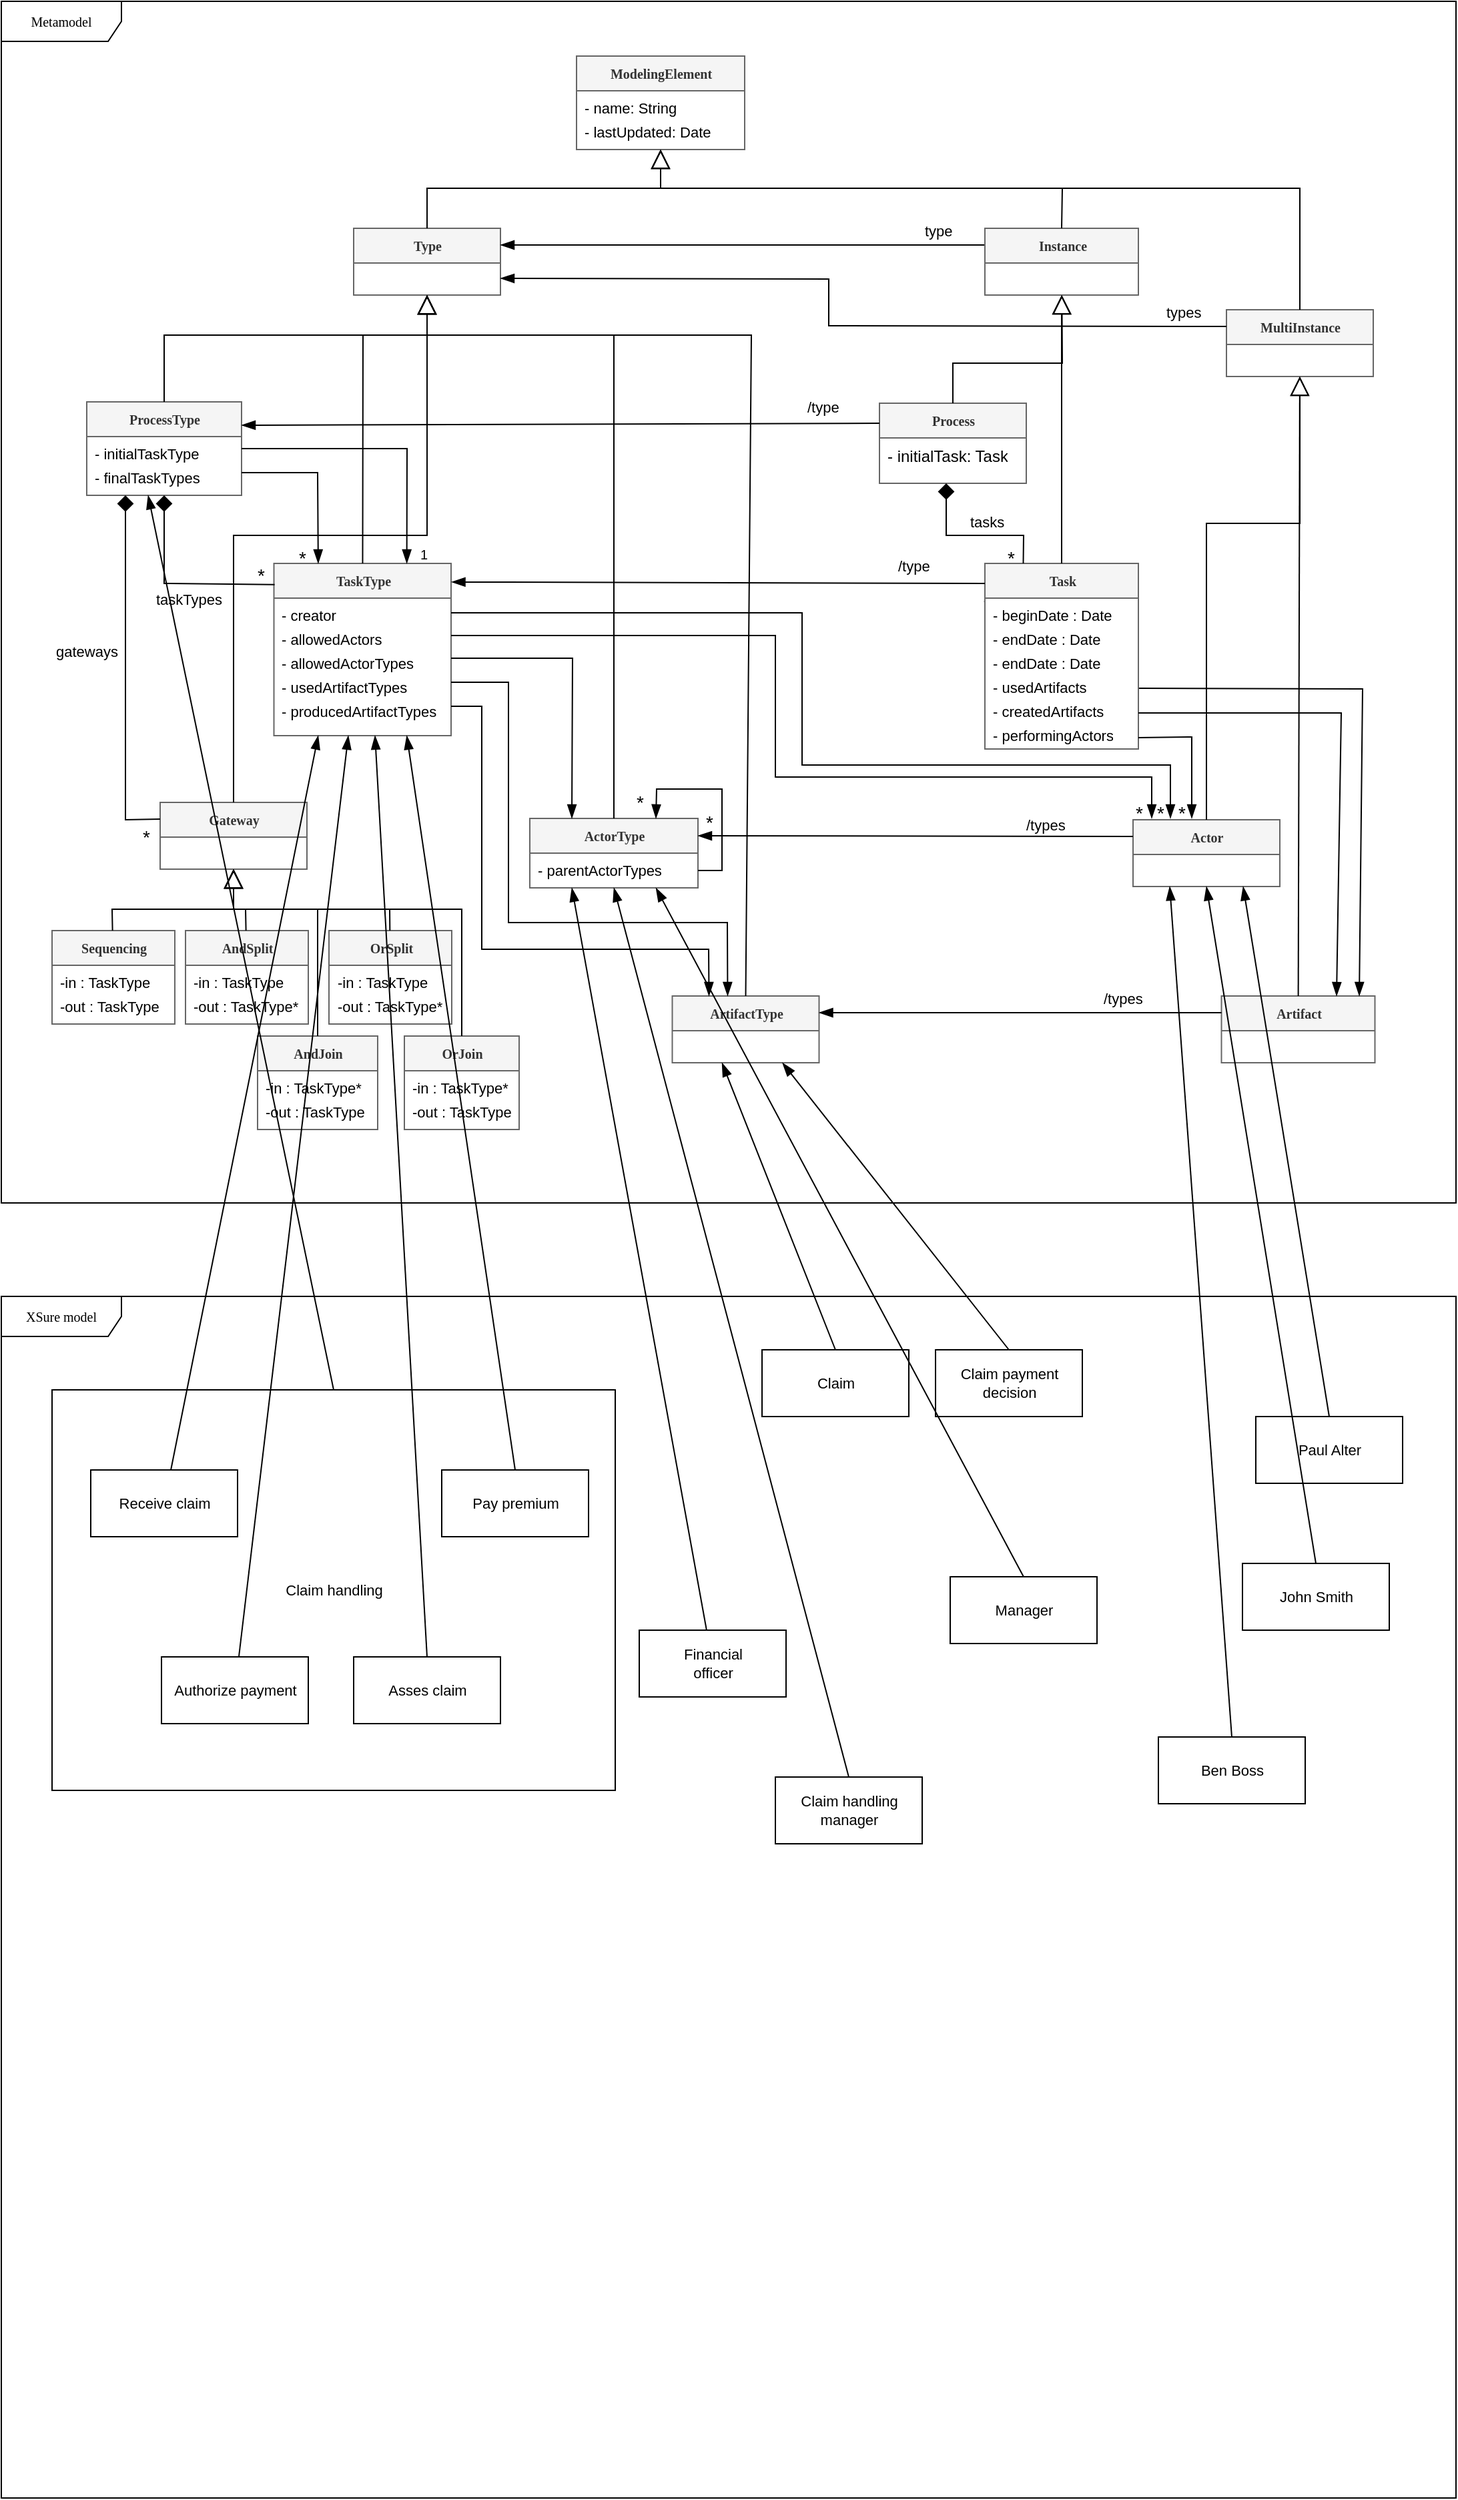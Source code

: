 <mxfile version="14.6.9" type="github"><diagram name="Page-1" id="c4acf3e9-155e-7222-9cf6-157b1a14988f"><mxGraphModel dx="1979" dy="1750" grid="1" gridSize="10" guides="1" tooltips="1" connect="1" arrows="1" fold="1" page="1" pageScale="1" pageWidth="850" pageHeight="1100" background="#ffffff" math="0" shadow="0"><root><mxCell id="0"/><mxCell id="1" parent="0"/><mxCell id="a-3xQabaQIuShYP5bTJc-125" value="&lt;font style=&quot;font-size: 14px&quot;&gt;*&lt;/font&gt;" style="edgeLabel;resizable=0;html=1;align=left;verticalAlign=bottom;" parent="1" connectable="0" vertex="1"><mxGeometry x="316" y="-407" as="geometry"><mxPoint x="4" y="-15" as="offset"/></mxGeometry></mxCell><mxCell id="a-3xQabaQIuShYP5bTJc-124" value="&lt;font style=&quot;font-size: 14px&quot;&gt;*&lt;/font&gt;" style="edgeLabel;resizable=0;html=1;align=left;verticalAlign=bottom;" parent="1" connectable="0" vertex="1"><mxGeometry x="300" y="-407" as="geometry"><mxPoint x="4" y="-15" as="offset"/></mxGeometry></mxCell><mxCell id="a-3xQabaQIuShYP5bTJc-123" value="&lt;font style=&quot;font-size: 14px&quot;&gt;*&lt;/font&gt;" style="edgeLabel;resizable=0;html=1;align=left;verticalAlign=bottom;" parent="1" connectable="0" vertex="1"><mxGeometry x="284" y="-407" as="geometry"><mxPoint x="4" y="-15" as="offset"/></mxGeometry></mxCell><mxCell id="a-3xQabaQIuShYP5bTJc-112" value="&lt;font style=&quot;font-size: 10px&quot;&gt;1&lt;/font&gt;" style="edgeLabel;resizable=0;html=1;align=left;verticalAlign=bottom;" parent="1" connectable="0" vertex="1"><mxGeometry x="-252.5" y="-603" as="geometry"><mxPoint x="4" y="-15" as="offset"/></mxGeometry></mxCell><mxCell id="a-3xQabaQIuShYP5bTJc-108" value="&lt;font style=&quot;font-size: 14px&quot;&gt;*&lt;/font&gt;" style="edgeLabel;resizable=0;html=1;align=left;verticalAlign=bottom;" parent="1" connectable="0" vertex="1"><mxGeometry x="188" y="-598" as="geometry"><mxPoint x="4" y="-15" as="offset"/></mxGeometry></mxCell><mxCell id="a-3xQabaQIuShYP5bTJc-105" value="&lt;font style=&quot;font-size: 14px&quot;&gt;*&lt;/font&gt;" style="edgeLabel;resizable=0;html=1;align=left;verticalAlign=bottom;" parent="1" connectable="0" vertex="1"><mxGeometry x="-343" y="-598" as="geometry"><mxPoint x="4" y="-15" as="offset"/></mxGeometry></mxCell><mxCell id="a-3xQabaQIuShYP5bTJc-51" value="&lt;font style=&quot;font-size: 14px&quot;&gt;*&lt;/font&gt;" style="edgeLabel;resizable=0;html=1;align=left;verticalAlign=bottom;" parent="1" connectable="0" vertex="1"><mxGeometry x="169.5" y="-563" as="geometry"><mxPoint x="4" y="-15" as="offset"/></mxGeometry></mxCell><mxCell id="a-3xQabaQIuShYP5bTJc-92" value="&lt;font style=&quot;font-size: 14px&quot;&gt;*&lt;/font&gt;" style="edgeLabel;resizable=0;html=1;align=left;verticalAlign=bottom;" parent="1" connectable="0" vertex="1"><mxGeometry x="-38" y="-400" width="126" as="geometry"><mxPoint x="4" y="-15" as="offset"/></mxGeometry></mxCell><mxCell id="a-3xQabaQIuShYP5bTJc-44" value="&lt;font style=&quot;font-size: 14px&quot;&gt;*&lt;/font&gt;" style="edgeLabel;resizable=0;html=1;align=left;verticalAlign=bottom;" parent="1" connectable="0" vertex="1"><mxGeometry x="-374" y="-585" as="geometry"><mxPoint x="4" y="-15" as="offset"/></mxGeometry></mxCell><mxCell id="17acba5748e5396b-1" value="Metamodel" style="shape=umlFrame;whiteSpace=wrap;html=1;rounded=0;shadow=0;comic=0;labelBackgroundColor=none;strokeWidth=1;fontFamily=Verdana;fontSize=10;align=center;width=90;height=30;" parent="1" vertex="1"><mxGeometry x="-560" y="-1040" width="1090" height="900" as="geometry"/></mxCell><mxCell id="EUPt2hbITshMY0ZR5973-1" value="&lt;b&gt;ModelingElement&lt;/b&gt;" style="swimlane;html=1;fontStyle=0;childLayout=stackLayout;horizontal=1;startSize=26;fillColor=#f5f5f5;horizontalStack=0;resizeParent=1;resizeLast=0;collapsible=1;marginBottom=0;swimlaneFillColor=#ffffff;rounded=0;shadow=0;comic=0;labelBackgroundColor=none;strokeWidth=1;fontFamily=Verdana;fontSize=10;align=center;strokeColor=#666666;fontColor=#333333;" parent="1" vertex="1"><mxGeometry x="-129" y="-999" width="126" height="70" as="geometry"/></mxCell><mxCell id="EUPt2hbITshMY0ZR5973-2" value="- name: String" style="text;html=1;strokeColor=none;fillColor=none;align=left;verticalAlign=top;spacingLeft=4;spacingRight=4;whiteSpace=wrap;overflow=hidden;rotatable=0;points=[[0,0.5],[1,0.5]];portConstraint=eastwest;fontSize=11;" parent="EUPt2hbITshMY0ZR5973-1" vertex="1"><mxGeometry y="26" width="126" height="18" as="geometry"/></mxCell><mxCell id="EUPt2hbITshMY0ZR5973-3" value="- lastUpdated: Date" style="text;html=1;strokeColor=none;fillColor=none;align=left;verticalAlign=top;spacingLeft=4;spacingRight=4;whiteSpace=wrap;overflow=hidden;rotatable=0;points=[[0,0.5],[1,0.5]];portConstraint=eastwest;fontSize=11;" parent="EUPt2hbITshMY0ZR5973-1" vertex="1"><mxGeometry y="44" width="126" height="18" as="geometry"/></mxCell><mxCell id="EUPt2hbITshMY0ZR5973-5" value="&lt;b&gt;Type&lt;/b&gt;" style="swimlane;html=1;fontStyle=0;childLayout=stackLayout;horizontal=1;startSize=26;fillColor=#f5f5f5;horizontalStack=0;resizeParent=1;resizeLast=0;collapsible=1;marginBottom=0;swimlaneFillColor=#ffffff;rounded=0;shadow=0;comic=0;labelBackgroundColor=none;strokeWidth=1;fontFamily=Verdana;fontSize=10;align=center;strokeColor=#666666;fontColor=#333333;" parent="1" vertex="1"><mxGeometry x="-296" y="-870" width="110" height="50" as="geometry"/></mxCell><mxCell id="a-3xQabaQIuShYP5bTJc-20" style="edgeStyle=none;rounded=0;orthogonalLoop=1;jettySize=auto;html=1;exitX=0;exitY=0.25;exitDx=0;exitDy=0;entryX=1;entryY=0.25;entryDx=0;entryDy=0;endArrow=blockThin;endFill=1;endSize=8;" parent="1" source="a-3xQabaQIuShYP5bTJc-1" target="EUPt2hbITshMY0ZR5973-5" edge="1"><mxGeometry relative="1" as="geometry"/></mxCell><mxCell id="a-3xQabaQIuShYP5bTJc-1" value="&lt;b&gt;Instance&lt;/b&gt;" style="swimlane;html=1;fontStyle=0;childLayout=stackLayout;horizontal=1;startSize=26;fillColor=#f5f5f5;horizontalStack=0;resizeParent=1;resizeLast=0;collapsible=1;marginBottom=0;swimlaneFillColor=#ffffff;rounded=0;shadow=0;comic=0;labelBackgroundColor=none;strokeWidth=1;fontFamily=Verdana;fontSize=10;align=center;strokeColor=#666666;fontColor=#333333;" parent="1" vertex="1"><mxGeometry x="177" y="-870" width="115" height="50" as="geometry"/></mxCell><mxCell id="a-3xQabaQIuShYP5bTJc-2" value="&lt;div&gt;&lt;b&gt;MultiInstance&lt;/b&gt;&lt;/div&gt;" style="swimlane;html=1;fontStyle=0;childLayout=stackLayout;horizontal=1;startSize=26;fillColor=#f5f5f5;horizontalStack=0;resizeParent=1;resizeLast=0;collapsible=1;marginBottom=0;swimlaneFillColor=#ffffff;rounded=0;shadow=0;comic=0;labelBackgroundColor=none;strokeWidth=1;fontFamily=Verdana;fontSize=10;align=center;strokeColor=#666666;fontColor=#333333;" parent="1" vertex="1"><mxGeometry x="358" y="-809" width="110" height="50" as="geometry"/></mxCell><mxCell id="a-3xQabaQIuShYP5bTJc-9" value="" style="endArrow=block;endSize=12;endFill=0;html=1;exitX=0.5;exitY=0;exitDx=0;exitDy=0;rounded=0;" parent="1" source="EUPt2hbITshMY0ZR5973-5" target="EUPt2hbITshMY0ZR5973-1" edge="1"><mxGeometry width="160" relative="1" as="geometry"><mxPoint x="-246" y="-810" as="sourcePoint"/><mxPoint x="-66" y="-932" as="targetPoint"/><Array as="points"><mxPoint x="-241" y="-900"/><mxPoint x="-66" y="-900"/></Array></mxGeometry></mxCell><mxCell id="a-3xQabaQIuShYP5bTJc-10" value="" style="endArrow=block;endSize=12;endFill=0;html=1;exitX=0.5;exitY=0;exitDx=0;exitDy=0;rounded=0;" parent="1" source="a-3xQabaQIuShYP5bTJc-1" target="EUPt2hbITshMY0ZR5973-1" edge="1"><mxGeometry width="160" relative="1" as="geometry"><mxPoint x="-231" y="-870" as="sourcePoint"/><mxPoint x="-66" y="-930" as="targetPoint"/><Array as="points"><mxPoint x="235" y="-900"/><mxPoint x="-66" y="-900"/></Array></mxGeometry></mxCell><mxCell id="a-3xQabaQIuShYP5bTJc-13" value="" style="endArrow=block;endSize=12;endFill=0;html=1;rounded=0;" parent="1" source="a-3xQabaQIuShYP5bTJc-2" target="EUPt2hbITshMY0ZR5973-1" edge="1"><mxGeometry width="160" relative="1" as="geometry"><mxPoint x="74" y="-950" as="sourcePoint"/><mxPoint x="234" y="-950" as="targetPoint"/><Array as="points"><mxPoint x="413" y="-900"/><mxPoint x="-66" y="-900"/></Array></mxGeometry></mxCell><mxCell id="a-3xQabaQIuShYP5bTJc-24" value="type" style="edgeLabel;resizable=0;html=1;align=left;verticalAlign=bottom;" parent="1" connectable="0" vertex="1"><mxGeometry x="130" y="-860" as="geometry"/></mxCell><mxCell id="a-3xQabaQIuShYP5bTJc-25" style="edgeStyle=none;rounded=0;orthogonalLoop=1;jettySize=auto;html=1;exitX=0;exitY=0.25;exitDx=0;exitDy=0;endArrow=blockThin;endFill=1;endSize=8;entryX=1;entryY=0.75;entryDx=0;entryDy=0;" parent="1" source="a-3xQabaQIuShYP5bTJc-2" target="EUPt2hbITshMY0ZR5973-5" edge="1"><mxGeometry relative="1" as="geometry"><mxPoint x="124" y="-797.5" as="sourcePoint"/><mxPoint x="-76" y="-797.5" as="targetPoint"/><Array as="points"><mxPoint x="60" y="-797"/><mxPoint x="60" y="-832"/></Array></mxGeometry></mxCell><mxCell id="a-3xQabaQIuShYP5bTJc-26" value="types" style="edgeLabel;resizable=0;html=1;align=left;verticalAlign=bottom;" parent="1" connectable="0" vertex="1"><mxGeometry x="307" y="-784" as="geometry"><mxPoint x="4" y="-15" as="offset"/></mxGeometry></mxCell><mxCell id="a-3xQabaQIuShYP5bTJc-27" value="&lt;b&gt;ProcessType&lt;/b&gt;" style="swimlane;html=1;fontStyle=0;childLayout=stackLayout;horizontal=1;startSize=26;fillColor=#f5f5f5;horizontalStack=0;resizeParent=1;resizeLast=0;collapsible=1;marginBottom=0;swimlaneFillColor=#ffffff;rounded=0;shadow=0;comic=0;labelBackgroundColor=none;strokeWidth=1;fontFamily=Verdana;fontSize=10;align=center;strokeColor=#666666;fontColor=#333333;" parent="1" vertex="1"><mxGeometry x="-496" y="-740" width="116" height="70" as="geometry"/></mxCell><mxCell id="a-3xQabaQIuShYP5bTJc-68" value="- initialTaskType" style="text;html=1;strokeColor=none;fillColor=none;align=left;verticalAlign=top;spacingLeft=4;spacingRight=4;whiteSpace=wrap;overflow=hidden;rotatable=0;points=[[0,0.5],[1,0.5]];portConstraint=eastwest;fontSize=11;" parent="a-3xQabaQIuShYP5bTJc-27" vertex="1"><mxGeometry y="26" width="116" height="18" as="geometry"/></mxCell><mxCell id="a-3xQabaQIuShYP5bTJc-69" value="&lt;div style=&quot;font-size: 11px&quot;&gt;- finalTaskTypes&lt;/div&gt;" style="text;html=1;strokeColor=none;fillColor=none;align=left;verticalAlign=top;spacingLeft=4;spacingRight=4;whiteSpace=wrap;overflow=hidden;rotatable=0;points=[[0,0.5],[1,0.5]];portConstraint=eastwest;fontSize=11;" parent="a-3xQabaQIuShYP5bTJc-27" vertex="1"><mxGeometry y="44" width="116" height="18" as="geometry"/></mxCell><mxCell id="a-3xQabaQIuShYP5bTJc-29" value="" style="endArrow=block;endSize=12;endFill=0;html=1;rounded=0;exitX=0.5;exitY=0;exitDx=0;exitDy=0;" parent="1" source="a-3xQabaQIuShYP5bTJc-27" target="EUPt2hbITshMY0ZR5973-5" edge="1"><mxGeometry width="160" relative="1" as="geometry"><mxPoint x="-376" y="-760" as="sourcePoint"/><mxPoint x="-201" y="-750" as="targetPoint"/><Array as="points"><mxPoint x="-438" y="-790"/><mxPoint x="-241" y="-790"/></Array></mxGeometry></mxCell><mxCell id="a-3xQabaQIuShYP5bTJc-30" value="&lt;b&gt;TaskType&lt;/b&gt;" style="swimlane;html=1;fontStyle=0;childLayout=stackLayout;horizontal=1;startSize=26;fillColor=#f5f5f5;horizontalStack=0;resizeParent=1;resizeLast=0;collapsible=1;marginBottom=0;swimlaneFillColor=#ffffff;rounded=0;shadow=0;comic=0;labelBackgroundColor=none;strokeWidth=1;fontFamily=Verdana;fontSize=10;align=center;strokeColor=#666666;fontColor=#333333;" parent="1" vertex="1"><mxGeometry x="-355.75" y="-619" width="132.75" height="129" as="geometry"/></mxCell><mxCell id="a-3xQabaQIuShYP5bTJc-70" value="- creator" style="text;html=1;strokeColor=none;fillColor=none;align=left;verticalAlign=top;spacingLeft=4;spacingRight=4;whiteSpace=wrap;overflow=hidden;rotatable=0;points=[[0,0.5],[1,0.5]];portConstraint=eastwest;fontSize=11;" parent="a-3xQabaQIuShYP5bTJc-30" vertex="1"><mxGeometry y="26" width="132.75" height="18" as="geometry"/></mxCell><mxCell id="a-3xQabaQIuShYP5bTJc-72" value="- allowedActors" style="text;html=1;strokeColor=none;fillColor=none;align=left;verticalAlign=top;spacingLeft=4;spacingRight=4;whiteSpace=wrap;overflow=hidden;rotatable=0;points=[[0,0.5],[1,0.5]];portConstraint=eastwest;fontSize=11;" parent="a-3xQabaQIuShYP5bTJc-30" vertex="1"><mxGeometry y="44" width="132.75" height="18" as="geometry"/></mxCell><mxCell id="a-3xQabaQIuShYP5bTJc-71" value="- allowedActorTypes" style="text;html=1;strokeColor=none;fillColor=none;align=left;verticalAlign=top;spacingLeft=4;spacingRight=4;whiteSpace=wrap;overflow=hidden;rotatable=0;points=[[0,0.5],[1,0.5]];portConstraint=eastwest;fontSize=11;" parent="a-3xQabaQIuShYP5bTJc-30" vertex="1"><mxGeometry y="62" width="132.75" height="18" as="geometry"/></mxCell><mxCell id="a-3xQabaQIuShYP5bTJc-73" value="- usedArtifactTypes" style="text;html=1;strokeColor=none;fillColor=none;align=left;verticalAlign=top;spacingLeft=4;spacingRight=4;whiteSpace=wrap;overflow=hidden;rotatable=0;points=[[0,0.5],[1,0.5]];portConstraint=eastwest;fontSize=11;" parent="a-3xQabaQIuShYP5bTJc-30" vertex="1"><mxGeometry y="80" width="132.75" height="18" as="geometry"/></mxCell><mxCell id="a-3xQabaQIuShYP5bTJc-74" value="- producedArtifactTypes" style="text;html=1;strokeColor=none;fillColor=none;align=left;verticalAlign=top;spacingLeft=4;spacingRight=4;whiteSpace=wrap;overflow=hidden;rotatable=0;points=[[0,0.5],[1,0.5]];portConstraint=eastwest;fontSize=11;" parent="a-3xQabaQIuShYP5bTJc-30" vertex="1"><mxGeometry y="98" width="132.75" height="18" as="geometry"/></mxCell><mxCell id="a-3xQabaQIuShYP5bTJc-31" value="" style="endArrow=block;endSize=12;endFill=0;html=1;rounded=0;" parent="1" source="a-3xQabaQIuShYP5bTJc-30" target="EUPt2hbITshMY0ZR5973-5" edge="1"><mxGeometry width="160" relative="1" as="geometry"><mxPoint x="-247" y="-608" as="sourcePoint"/><mxPoint x="-112" y="-750" as="targetPoint"/><Array as="points"><mxPoint x="-289" y="-790"/><mxPoint x="-241" y="-790"/></Array></mxGeometry></mxCell><mxCell id="a-3xQabaQIuShYP5bTJc-32" value="&lt;b&gt;Gateway&lt;/b&gt;" style="swimlane;html=1;fontStyle=0;childLayout=stackLayout;horizontal=1;startSize=26;fillColor=#f5f5f5;horizontalStack=0;resizeParent=1;resizeLast=0;collapsible=1;marginBottom=0;swimlaneFillColor=#ffffff;rounded=0;shadow=0;comic=0;labelBackgroundColor=none;strokeWidth=1;fontFamily=Verdana;fontSize=10;align=center;strokeColor=#666666;fontColor=#333333;" parent="1" vertex="1"><mxGeometry x="-441" y="-440" width="110" height="50" as="geometry"/></mxCell><mxCell id="a-3xQabaQIuShYP5bTJc-33" value="" style="endArrow=block;endSize=12;endFill=0;html=1;rounded=0;exitX=0.5;exitY=0;exitDx=0;exitDy=0;" parent="1" source="a-3xQabaQIuShYP5bTJc-32" target="EUPt2hbITshMY0ZR5973-5" edge="1"><mxGeometry width="160" relative="1" as="geometry"><mxPoint x="-231" y="-686" as="sourcePoint"/><mxPoint x="-231" y="-810" as="targetPoint"/><Array as="points"><mxPoint x="-386" y="-640"/><mxPoint x="-241" y="-640"/></Array></mxGeometry></mxCell><mxCell id="a-3xQabaQIuShYP5bTJc-36" style="edgeStyle=none;rounded=0;orthogonalLoop=1;jettySize=auto;html=1;endArrow=none;endFill=0;endSize=10;startArrow=diamond;startFill=1;startSize=10;entryX=0;entryY=0.25;entryDx=0;entryDy=0;exitX=0.25;exitY=1;exitDx=0;exitDy=0;" parent="1" source="a-3xQabaQIuShYP5bTJc-27" target="a-3xQabaQIuShYP5bTJc-32" edge="1"><mxGeometry relative="1" as="geometry"><mxPoint x="-480" y="-640" as="sourcePoint"/><mxPoint x="-366" y="-498.5" as="targetPoint"/><Array as="points"><mxPoint x="-467" y="-427"/></Array></mxGeometry></mxCell><mxCell id="a-3xQabaQIuShYP5bTJc-37" value="&lt;b&gt;ActorType&lt;/b&gt;" style="swimlane;html=1;fontStyle=0;childLayout=stackLayout;horizontal=1;startSize=26;fillColor=#f5f5f5;horizontalStack=0;resizeParent=1;resizeLast=0;collapsible=1;marginBottom=0;swimlaneFillColor=#ffffff;rounded=0;shadow=0;comic=0;labelBackgroundColor=none;strokeWidth=1;fontFamily=Verdana;fontSize=10;align=center;strokeColor=#666666;fontColor=#333333;" parent="1" vertex="1"><mxGeometry x="-164" y="-428" width="126" height="52" as="geometry"><mxRectangle x="154" y="368" width="90" height="26" as="alternateBounds"/></mxGeometry></mxCell><mxCell id="a-3xQabaQIuShYP5bTJc-91" value="- parentActorTypes" style="text;html=1;strokeColor=none;fillColor=none;align=left;verticalAlign=top;spacingLeft=4;spacingRight=4;whiteSpace=wrap;overflow=hidden;rotatable=0;points=[[0,0.5],[1,0.5]];portConstraint=eastwest;fontSize=11;" parent="a-3xQabaQIuShYP5bTJc-37" vertex="1"><mxGeometry y="26" width="126" height="18" as="geometry"/></mxCell><mxCell id="a-3xQabaQIuShYP5bTJc-38" value="&lt;div&gt;&lt;b&gt;ArtifactType&lt;/b&gt;&lt;/div&gt;" style="swimlane;html=1;fontStyle=0;childLayout=stackLayout;horizontal=1;startSize=26;fillColor=#f5f5f5;horizontalStack=0;resizeParent=1;resizeLast=0;collapsible=1;marginBottom=0;swimlaneFillColor=#ffffff;rounded=0;shadow=0;comic=0;labelBackgroundColor=none;strokeWidth=1;fontFamily=Verdana;fontSize=10;align=center;strokeColor=#666666;fontColor=#333333;" parent="1" vertex="1"><mxGeometry x="-57.25" y="-295" width="110" height="50" as="geometry"/></mxCell><mxCell id="a-3xQabaQIuShYP5bTJc-40" value="" style="endArrow=block;endSize=12;endFill=0;html=1;rounded=0;exitX=0.5;exitY=0;exitDx=0;exitDy=0;" parent="1" source="a-3xQabaQIuShYP5bTJc-37" target="EUPt2hbITshMY0ZR5973-5" edge="1"><mxGeometry width="160" relative="1" as="geometry"><mxPoint x="-51" y="-685" as="sourcePoint"/><mxPoint x="78" y="-730" as="targetPoint"/><Array as="points"><mxPoint x="-101" y="-790"/><mxPoint x="-241" y="-790"/></Array></mxGeometry></mxCell><mxCell id="a-3xQabaQIuShYP5bTJc-41" value="" style="endArrow=block;endSize=12;endFill=0;html=1;rounded=0;exitX=0.5;exitY=0;exitDx=0;exitDy=0;" parent="1" source="a-3xQabaQIuShYP5bTJc-38" target="EUPt2hbITshMY0ZR5973-5" edge="1"><mxGeometry width="160" relative="1" as="geometry"><mxPoint x="-141" y="-620" as="sourcePoint"/><mxPoint x="-231" y="-810" as="targetPoint"/><Array as="points"><mxPoint x="2" y="-790"/><mxPoint x="-241" y="-790"/></Array></mxGeometry></mxCell><mxCell id="a-3xQabaQIuShYP5bTJc-42" value="gateways" style="edgeLabel;resizable=0;html=1;align=left;verticalAlign=bottom;" parent="1" connectable="0" vertex="1"><mxGeometry x="-525" y="-530" as="geometry"><mxPoint x="4" y="-15" as="offset"/></mxGeometry></mxCell><mxCell id="a-3xQabaQIuShYP5bTJc-43" value="&lt;font style=&quot;font-size: 14px&quot;&gt;*&lt;/font&gt;" style="edgeLabel;resizable=0;html=1;align=left;verticalAlign=bottom;" parent="1" connectable="0" vertex="1"><mxGeometry x="-460" y="-389" as="geometry"><mxPoint x="4" y="-15" as="offset"/></mxGeometry></mxCell><mxCell id="a-3xQabaQIuShYP5bTJc-45" value="taskTypes" style="edgeLabel;resizable=0;html=1;align=left;verticalAlign=bottom;" parent="1" connectable="0" vertex="1"><mxGeometry x="-450" y="-569" as="geometry"><mxPoint x="4" y="-15" as="offset"/></mxGeometry></mxCell><mxCell id="a-3xQabaQIuShYP5bTJc-46" value="&lt;b&gt;Process&lt;/b&gt;" style="swimlane;html=1;fontStyle=0;childLayout=stackLayout;horizontal=1;startSize=26;fillColor=#f5f5f5;horizontalStack=0;resizeParent=1;resizeLast=0;collapsible=1;marginBottom=0;swimlaneFillColor=#ffffff;rounded=0;shadow=0;comic=0;labelBackgroundColor=none;strokeWidth=1;fontFamily=Verdana;fontSize=10;align=center;strokeColor=#666666;fontColor=#333333;" parent="1" vertex="1"><mxGeometry x="98" y="-739" width="110" height="60" as="geometry"/></mxCell><mxCell id="a-3xQabaQIuShYP5bTJc-62" value="- initialTask: Task" style="text;html=1;strokeColor=none;fillColor=none;align=left;verticalAlign=top;spacingLeft=4;spacingRight=4;whiteSpace=wrap;overflow=hidden;rotatable=0;points=[[0,0.5],[1,0.5]];portConstraint=eastwest;" parent="a-3xQabaQIuShYP5bTJc-46" vertex="1"><mxGeometry y="26" width="110" height="26" as="geometry"/></mxCell><mxCell id="a-3xQabaQIuShYP5bTJc-47" style="edgeStyle=none;rounded=0;orthogonalLoop=1;jettySize=auto;html=1;endArrow=blockThin;endFill=1;endSize=8;exitX=0;exitY=0.25;exitDx=0;exitDy=0;entryX=1;entryY=0.25;entryDx=0;entryDy=0;" parent="1" source="a-3xQabaQIuShYP5bTJc-46" target="a-3xQabaQIuShYP5bTJc-27" edge="1"><mxGeometry relative="1" as="geometry"><mxPoint x="80" y="-705" as="sourcePoint"/><mxPoint x="-350" y="-740" as="targetPoint"/></mxGeometry></mxCell><mxCell id="a-3xQabaQIuShYP5bTJc-48" value="/type" style="edgeLabel;resizable=0;html=1;align=left;verticalAlign=bottom;" parent="1" connectable="0" vertex="1"><mxGeometry x="42" y="-728" as="geometry"/></mxCell><mxCell id="a-3xQabaQIuShYP5bTJc-49" value="&lt;b&gt;Task&lt;/b&gt;" style="swimlane;html=1;fontStyle=0;childLayout=stackLayout;horizontal=1;startSize=26;fillColor=#f5f5f5;horizontalStack=0;resizeParent=1;resizeLast=0;collapsible=1;marginBottom=0;swimlaneFillColor=#ffffff;rounded=0;shadow=0;comic=0;labelBackgroundColor=none;strokeWidth=1;fontFamily=Verdana;fontSize=10;align=center;strokeColor=#666666;fontColor=#333333;" parent="1" vertex="1"><mxGeometry x="177" y="-619" width="115" height="139" as="geometry"/></mxCell><mxCell id="a-3xQabaQIuShYP5bTJc-97" value="- beginDate : Date" style="text;html=1;strokeColor=none;fillColor=none;align=left;verticalAlign=top;spacingLeft=4;spacingRight=4;whiteSpace=wrap;overflow=hidden;rotatable=0;points=[[0,0.5],[1,0.5]];portConstraint=eastwest;fontSize=11;" parent="a-3xQabaQIuShYP5bTJc-49" vertex="1"><mxGeometry y="26" width="115" height="18" as="geometry"/></mxCell><mxCell id="a-3xQabaQIuShYP5bTJc-107" value="- endDate : Date" style="text;html=1;strokeColor=none;fillColor=none;align=left;verticalAlign=top;spacingLeft=4;spacingRight=4;whiteSpace=wrap;overflow=hidden;rotatable=0;points=[[0,0.5],[1,0.5]];portConstraint=eastwest;fontSize=11;" parent="a-3xQabaQIuShYP5bTJc-49" vertex="1"><mxGeometry y="44" width="115" height="18" as="geometry"/></mxCell><mxCell id="a-3xQabaQIuShYP5bTJc-101" value="- endDate : Date" style="text;html=1;strokeColor=none;fillColor=none;align=left;verticalAlign=top;spacingLeft=4;spacingRight=4;whiteSpace=wrap;overflow=hidden;rotatable=0;points=[[0,0.5],[1,0.5]];portConstraint=eastwest;fontSize=11;" parent="a-3xQabaQIuShYP5bTJc-49" vertex="1"><mxGeometry y="62" width="115" height="18" as="geometry"/></mxCell><mxCell id="a-3xQabaQIuShYP5bTJc-99" value="- usedArtifacts" style="text;html=1;strokeColor=none;fillColor=none;align=left;verticalAlign=top;spacingLeft=4;spacingRight=4;whiteSpace=wrap;overflow=hidden;rotatable=0;points=[[0,0.5],[1,0.5]];portConstraint=eastwest;fontSize=11;" parent="a-3xQabaQIuShYP5bTJc-49" vertex="1"><mxGeometry y="80" width="115" height="18" as="geometry"/></mxCell><mxCell id="a-3xQabaQIuShYP5bTJc-98" value="- createdArtifacts" style="text;html=1;strokeColor=none;fillColor=none;align=left;verticalAlign=top;spacingLeft=4;spacingRight=4;whiteSpace=wrap;overflow=hidden;rotatable=0;points=[[0,0.5],[1,0.5]];portConstraint=eastwest;fontSize=11;" parent="a-3xQabaQIuShYP5bTJc-49" vertex="1"><mxGeometry y="98" width="115" height="18" as="geometry"/></mxCell><mxCell id="a-3xQabaQIuShYP5bTJc-100" value="- performingActors" style="text;html=1;strokeColor=none;fillColor=none;align=left;verticalAlign=top;spacingLeft=4;spacingRight=4;whiteSpace=wrap;overflow=hidden;rotatable=0;points=[[0,0.5],[1,0.5]];portConstraint=eastwest;fontSize=11;" parent="a-3xQabaQIuShYP5bTJc-49" vertex="1"><mxGeometry y="116" width="115" height="18" as="geometry"/></mxCell><mxCell id="a-3xQabaQIuShYP5bTJc-50" style="edgeStyle=none;rounded=0;orthogonalLoop=1;jettySize=auto;html=1;endArrow=none;endFill=0;endSize=10;startArrow=diamond;startFill=1;startSize=10;entryX=0.25;entryY=0;entryDx=0;entryDy=0;" parent="1" target="a-3xQabaQIuShYP5bTJc-49" edge="1"><mxGeometry relative="1" as="geometry"><mxPoint x="148" y="-679" as="sourcePoint"/><mxPoint x="188" y="-647" as="targetPoint"/><Array as="points"><mxPoint x="148" y="-640"/><mxPoint x="206" y="-640"/></Array></mxGeometry></mxCell><mxCell id="a-3xQabaQIuShYP5bTJc-52" value="tasks" style="edgeLabel;resizable=0;html=1;align=left;verticalAlign=bottom;" parent="1" connectable="0" vertex="1"><mxGeometry x="160" y="-627" as="geometry"><mxPoint x="4" y="-15" as="offset"/></mxGeometry></mxCell><mxCell id="a-3xQabaQIuShYP5bTJc-54" style="edgeStyle=none;rounded=0;orthogonalLoop=1;jettySize=auto;html=1;exitX=0;exitY=0.108;exitDx=0;exitDy=0;endArrow=blockThin;endFill=1;endSize=8;entryX=1.002;entryY=0.108;entryDx=0;entryDy=0;entryPerimeter=0;exitPerimeter=0;" parent="1" source="a-3xQabaQIuShYP5bTJc-49" target="a-3xQabaQIuShYP5bTJc-30" edge="1"><mxGeometry relative="1" as="geometry"><mxPoint x="53" y="-553.5" as="sourcePoint"/><mxPoint x="-120" y="-606" as="targetPoint"/></mxGeometry></mxCell><mxCell id="a-3xQabaQIuShYP5bTJc-55" value="/type" style="edgeLabel;resizable=0;html=1;align=left;verticalAlign=bottom;" parent="1" connectable="0" vertex="1"><mxGeometry x="110" y="-609" as="geometry"/></mxCell><mxCell id="a-3xQabaQIuShYP5bTJc-56" value="&lt;b&gt;Actor&lt;/b&gt;" style="swimlane;html=1;fontStyle=0;childLayout=stackLayout;horizontal=1;startSize=26;fillColor=#f5f5f5;horizontalStack=0;resizeParent=1;resizeLast=0;collapsible=1;marginBottom=0;swimlaneFillColor=#ffffff;rounded=0;shadow=0;comic=0;labelBackgroundColor=none;strokeWidth=1;fontFamily=Verdana;fontSize=10;align=center;strokeColor=#666666;fontColor=#333333;" parent="1" vertex="1"><mxGeometry x="288" y="-427" width="110" height="50" as="geometry"/></mxCell><mxCell id="a-3xQabaQIuShYP5bTJc-57" style="edgeStyle=none;rounded=0;orthogonalLoop=1;jettySize=auto;html=1;exitX=0;exitY=0.25;exitDx=0;exitDy=0;endArrow=blockThin;endFill=1;endSize=8;entryX=1;entryY=0.25;entryDx=0;entryDy=0;" parent="1" source="a-3xQabaQIuShYP5bTJc-56" target="a-3xQabaQIuShYP5bTJc-37" edge="1"><mxGeometry relative="1" as="geometry"><mxPoint x="123" y="-398.5" as="sourcePoint"/><mxPoint x="-40" y="-402" as="targetPoint"/></mxGeometry></mxCell><mxCell id="a-3xQabaQIuShYP5bTJc-58" value="/types" style="edgeLabel;resizable=0;html=1;align=left;verticalAlign=bottom;" parent="1" connectable="0" vertex="1"><mxGeometry x="206" y="-415" as="geometry"/></mxCell><mxCell id="a-3xQabaQIuShYP5bTJc-59" value="&lt;b&gt;Artifact&lt;/b&gt;" style="swimlane;html=1;fontStyle=0;childLayout=stackLayout;horizontal=1;startSize=26;fillColor=#f5f5f5;horizontalStack=0;resizeParent=1;resizeLast=0;collapsible=1;marginBottom=0;swimlaneFillColor=#ffffff;rounded=0;shadow=0;comic=0;labelBackgroundColor=none;strokeWidth=1;fontFamily=Verdana;fontSize=10;align=center;strokeColor=#666666;fontColor=#333333;" parent="1" vertex="1"><mxGeometry x="354.25" y="-295" width="115" height="50" as="geometry"/></mxCell><mxCell id="a-3xQabaQIuShYP5bTJc-60" style="edgeStyle=none;rounded=0;orthogonalLoop=1;jettySize=auto;html=1;exitX=0;exitY=0.25;exitDx=0;exitDy=0;entryX=1;entryY=0.25;entryDx=0;entryDy=0;endArrow=blockThin;endFill=1;endSize=8;" parent="1" source="a-3xQabaQIuShYP5bTJc-59" target="a-3xQabaQIuShYP5bTJc-38" edge="1"><mxGeometry relative="1" as="geometry"><mxPoint x="189.25" y="-318.5" as="sourcePoint"/><mxPoint x="-49.75" y="-322.5" as="targetPoint"/></mxGeometry></mxCell><mxCell id="a-3xQabaQIuShYP5bTJc-61" value="/types" style="edgeLabel;resizable=0;html=1;align=left;verticalAlign=bottom;" parent="1" connectable="0" vertex="1"><mxGeometry x="264.25" y="-285" as="geometry"/></mxCell><mxCell id="a-3xQabaQIuShYP5bTJc-64" value="" style="endArrow=block;endSize=12;endFill=0;html=1;rounded=0;exitX=0.5;exitY=0;exitDx=0;exitDy=0;" parent="1" source="a-3xQabaQIuShYP5bTJc-46" target="a-3xQabaQIuShYP5bTJc-1" edge="1"><mxGeometry width="160" relative="1" as="geometry"><mxPoint x="253" y="-621" as="sourcePoint"/><mxPoint x="248" y="-819" as="targetPoint"/><Array as="points"><mxPoint x="153" y="-769"/><mxPoint x="235" y="-769"/></Array></mxGeometry></mxCell><mxCell id="a-3xQabaQIuShYP5bTJc-65" value="" style="endArrow=block;endSize=12;endFill=0;html=1;rounded=0;" parent="1" source="a-3xQabaQIuShYP5bTJc-49" target="a-3xQabaQIuShYP5bTJc-1" edge="1"><mxGeometry width="160" relative="1" as="geometry"><mxPoint x="248" y="-678" as="sourcePoint"/><mxPoint x="338.329" y="-759" as="targetPoint"/></mxGeometry></mxCell><mxCell id="a-3xQabaQIuShYP5bTJc-66" value="" style="endArrow=block;endSize=12;endFill=0;html=1;rounded=0;" parent="1" source="a-3xQabaQIuShYP5bTJc-56" target="a-3xQabaQIuShYP5bTJc-2" edge="1"><mxGeometry width="160" relative="1" as="geometry"><mxPoint x="254.793" y="-619" as="sourcePoint"/><mxPoint x="253.207" y="-810" as="targetPoint"/><Array as="points"><mxPoint x="343" y="-649"/><mxPoint x="413" y="-649"/></Array></mxGeometry></mxCell><mxCell id="a-3xQabaQIuShYP5bTJc-67" value="" style="endArrow=block;endSize=12;endFill=0;html=1;rounded=0;" parent="1" source="a-3xQabaQIuShYP5bTJc-59" target="a-3xQabaQIuShYP5bTJc-2" edge="1"><mxGeometry width="160" relative="1" as="geometry"><mxPoint x="264.793" y="-609" as="sourcePoint"/><mxPoint x="263.207" y="-800" as="targetPoint"/></mxGeometry></mxCell><mxCell id="a-3xQabaQIuShYP5bTJc-76" value="&lt;b&gt;Sequencing&lt;/b&gt;" style="swimlane;html=1;fontStyle=0;childLayout=stackLayout;horizontal=1;startSize=26;fillColor=#f5f5f5;horizontalStack=0;resizeParent=1;resizeLast=0;collapsible=1;marginBottom=0;swimlaneFillColor=#ffffff;rounded=0;shadow=0;comic=0;labelBackgroundColor=none;strokeWidth=1;fontFamily=Verdana;fontSize=10;align=center;strokeColor=#666666;fontColor=#333333;" parent="1" vertex="1"><mxGeometry x="-522" y="-344" width="92" height="70" as="geometry"/></mxCell><mxCell id="a-3xQabaQIuShYP5bTJc-109" value="&lt;div&gt;-in : TaskType&lt;/div&gt;" style="text;html=1;strokeColor=none;fillColor=none;align=left;verticalAlign=top;spacingLeft=4;spacingRight=4;whiteSpace=wrap;overflow=hidden;rotatable=0;points=[[0,0.5],[1,0.5]];portConstraint=eastwest;fontSize=11;" parent="a-3xQabaQIuShYP5bTJc-76" vertex="1"><mxGeometry y="26" width="92" height="18" as="geometry"/></mxCell><mxCell id="a-3xQabaQIuShYP5bTJc-110" value="-out : TaskType" style="text;html=1;strokeColor=none;fillColor=none;align=left;verticalAlign=top;spacingLeft=4;spacingRight=4;whiteSpace=wrap;overflow=hidden;rotatable=0;points=[[0,0.5],[1,0.5]];portConstraint=eastwest;fontSize=11;" parent="a-3xQabaQIuShYP5bTJc-76" vertex="1"><mxGeometry y="44" width="92" height="18" as="geometry"/></mxCell><mxCell id="a-3xQabaQIuShYP5bTJc-77" value="&lt;b&gt;AndSplit&lt;/b&gt;" style="swimlane;html=1;fontStyle=0;childLayout=stackLayout;horizontal=1;startSize=26;fillColor=#f5f5f5;horizontalStack=0;resizeParent=1;resizeLast=0;collapsible=1;marginBottom=0;swimlaneFillColor=#ffffff;rounded=0;shadow=0;comic=0;labelBackgroundColor=none;strokeWidth=1;fontFamily=Verdana;fontSize=10;align=center;strokeColor=#666666;fontColor=#333333;" parent="1" vertex="1"><mxGeometry x="-422" y="-344" width="92" height="70" as="geometry"/></mxCell><mxCell id="a-3xQabaQIuShYP5bTJc-113" value="-in : TaskType" style="text;html=1;strokeColor=none;fillColor=none;align=left;verticalAlign=top;spacingLeft=4;spacingRight=4;whiteSpace=wrap;overflow=hidden;rotatable=0;points=[[0,0.5],[1,0.5]];portConstraint=eastwest;fontSize=11;" parent="a-3xQabaQIuShYP5bTJc-77" vertex="1"><mxGeometry y="26" width="92" height="18" as="geometry"/></mxCell><mxCell id="a-3xQabaQIuShYP5bTJc-114" value="-out : TaskType*" style="text;html=1;strokeColor=none;fillColor=none;align=left;verticalAlign=top;spacingLeft=4;spacingRight=4;whiteSpace=wrap;overflow=hidden;rotatable=0;points=[[0,0.5],[1,0.5]];portConstraint=eastwest;fontSize=11;" parent="a-3xQabaQIuShYP5bTJc-77" vertex="1"><mxGeometry y="44" width="92" height="18" as="geometry"/></mxCell><mxCell id="a-3xQabaQIuShYP5bTJc-78" value="&lt;b&gt;OrSplit&lt;/b&gt;" style="swimlane;html=1;fontStyle=0;childLayout=stackLayout;horizontal=1;startSize=26;fillColor=#f5f5f5;horizontalStack=0;resizeParent=1;resizeLast=0;collapsible=1;marginBottom=0;swimlaneFillColor=#ffffff;rounded=0;shadow=0;comic=0;labelBackgroundColor=none;strokeWidth=1;fontFamily=Verdana;fontSize=10;align=center;strokeColor=#666666;fontColor=#333333;" parent="1" vertex="1"><mxGeometry x="-314.5" y="-344" width="92" height="70" as="geometry"/></mxCell><mxCell id="a-3xQabaQIuShYP5bTJc-118" value="-in : TaskType" style="text;html=1;strokeColor=none;fillColor=none;align=left;verticalAlign=top;spacingLeft=4;spacingRight=4;whiteSpace=wrap;overflow=hidden;rotatable=0;points=[[0,0.5],[1,0.5]];portConstraint=eastwest;fontSize=11;" parent="a-3xQabaQIuShYP5bTJc-78" vertex="1"><mxGeometry y="26" width="92" height="18" as="geometry"/></mxCell><mxCell id="a-3xQabaQIuShYP5bTJc-119" value="-out : TaskType*" style="text;html=1;strokeColor=none;fillColor=none;align=left;verticalAlign=top;spacingLeft=4;spacingRight=4;whiteSpace=wrap;overflow=hidden;rotatable=0;points=[[0,0.5],[1,0.5]];portConstraint=eastwest;fontSize=11;" parent="a-3xQabaQIuShYP5bTJc-78" vertex="1"><mxGeometry y="44" width="92" height="18" as="geometry"/></mxCell><mxCell id="a-3xQabaQIuShYP5bTJc-79" value="&lt;b&gt;AndJoin&lt;/b&gt;" style="swimlane;html=1;fontStyle=0;childLayout=stackLayout;horizontal=1;startSize=26;fillColor=#f5f5f5;horizontalStack=0;resizeParent=1;resizeLast=0;collapsible=1;marginBottom=0;swimlaneFillColor=#ffffff;rounded=0;shadow=0;comic=0;labelBackgroundColor=none;strokeWidth=1;fontFamily=Verdana;fontSize=10;align=center;strokeColor=#666666;fontColor=#333333;" parent="1" vertex="1"><mxGeometry x="-368" y="-265" width="90" height="70" as="geometry"/></mxCell><mxCell id="a-3xQabaQIuShYP5bTJc-116" value="-in : TaskType*" style="text;html=1;strokeColor=none;fillColor=none;align=left;verticalAlign=top;spacingLeft=4;spacingRight=4;whiteSpace=wrap;overflow=hidden;rotatable=0;points=[[0,0.5],[1,0.5]];portConstraint=eastwest;fontSize=11;" parent="a-3xQabaQIuShYP5bTJc-79" vertex="1"><mxGeometry y="26" width="90" height="18" as="geometry"/></mxCell><mxCell id="a-3xQabaQIuShYP5bTJc-117" value="&lt;div&gt;-out : TaskType&lt;/div&gt;&lt;div&gt;&lt;br&gt;&lt;/div&gt;" style="text;html=1;strokeColor=none;fillColor=none;align=left;verticalAlign=top;spacingLeft=4;spacingRight=4;whiteSpace=wrap;overflow=hidden;rotatable=0;points=[[0,0.5],[1,0.5]];portConstraint=eastwest;fontSize=11;" parent="a-3xQabaQIuShYP5bTJc-79" vertex="1"><mxGeometry y="44" width="90" height="18" as="geometry"/></mxCell><mxCell id="a-3xQabaQIuShYP5bTJc-80" value="&lt;b&gt;OrJoin&lt;/b&gt;" style="swimlane;html=1;fontStyle=0;childLayout=stackLayout;horizontal=1;startSize=26;fillColor=#f5f5f5;horizontalStack=0;resizeParent=1;resizeLast=0;collapsible=1;marginBottom=0;swimlaneFillColor=#ffffff;rounded=0;shadow=0;comic=0;labelBackgroundColor=none;strokeWidth=1;fontFamily=Verdana;fontSize=10;align=center;strokeColor=#666666;fontColor=#333333;" parent="1" vertex="1"><mxGeometry x="-258" y="-265" width="86" height="70" as="geometry"/></mxCell><mxCell id="a-3xQabaQIuShYP5bTJc-120" value="-in : TaskType*" style="text;html=1;strokeColor=none;fillColor=none;align=left;verticalAlign=top;spacingLeft=4;spacingRight=4;whiteSpace=wrap;overflow=hidden;rotatable=0;points=[[0,0.5],[1,0.5]];portConstraint=eastwest;fontSize=11;" parent="a-3xQabaQIuShYP5bTJc-80" vertex="1"><mxGeometry y="26" width="86" height="18" as="geometry"/></mxCell><mxCell id="a-3xQabaQIuShYP5bTJc-121" value="&lt;div&gt;-out : TaskType&lt;/div&gt;&lt;div&gt;&lt;br&gt;&lt;/div&gt;" style="text;html=1;strokeColor=none;fillColor=none;align=left;verticalAlign=top;spacingLeft=4;spacingRight=4;whiteSpace=wrap;overflow=hidden;rotatable=0;points=[[0,0.5],[1,0.5]];portConstraint=eastwest;fontSize=11;" parent="a-3xQabaQIuShYP5bTJc-80" vertex="1"><mxGeometry y="44" width="86" height="18" as="geometry"/></mxCell><mxCell id="a-3xQabaQIuShYP5bTJc-81" value="" style="endArrow=block;endSize=12;endFill=0;html=1;rounded=0;" parent="1" source="a-3xQabaQIuShYP5bTJc-76" target="a-3xQabaQIuShYP5bTJc-32" edge="1"><mxGeometry width="160" relative="1" as="geometry"><mxPoint x="-401" y="-730" as="sourcePoint"/><mxPoint x="-440" y="-380" as="targetPoint"/><Array as="points"><mxPoint x="-477" y="-360"/><mxPoint x="-386" y="-360"/></Array></mxGeometry></mxCell><mxCell id="a-3xQabaQIuShYP5bTJc-82" value="" style="endArrow=block;endSize=12;endFill=0;html=1;rounded=0;entryX=0.5;entryY=1;entryDx=0;entryDy=0;" parent="1" source="a-3xQabaQIuShYP5bTJc-77" target="a-3xQabaQIuShYP5bTJc-32" edge="1"><mxGeometry width="160" relative="1" as="geometry"><mxPoint x="-455.264" y="-332" as="sourcePoint"/><mxPoint x="-376" y="-380" as="targetPoint"/><Array as="points"><mxPoint x="-377" y="-360"/><mxPoint x="-386" y="-360"/></Array></mxGeometry></mxCell><mxCell id="a-3xQabaQIuShYP5bTJc-83" value="" style="endArrow=block;endSize=12;endFill=0;html=1;rounded=0;" parent="1" source="a-3xQabaQIuShYP5bTJc-78" target="a-3xQabaQIuShYP5bTJc-32" edge="1"><mxGeometry width="160" relative="1" as="geometry"><mxPoint x="-382" y="-332" as="sourcePoint"/><mxPoint x="-378.055" y="-380" as="targetPoint"/><Array as="points"><mxPoint x="-269" y="-360"/><mxPoint x="-386" y="-360"/></Array></mxGeometry></mxCell><mxCell id="a-3xQabaQIuShYP5bTJc-84" value="" style="endArrow=block;endSize=12;endFill=0;html=1;rounded=0;" parent="1" source="a-3xQabaQIuShYP5bTJc-79" target="a-3xQabaQIuShYP5bTJc-32" edge="1"><mxGeometry width="160" relative="1" as="geometry"><mxPoint x="-329.816" y="-332" as="sourcePoint"/><mxPoint x="-360.184" y="-380" as="targetPoint"/><Array as="points"><mxPoint x="-323" y="-360"/><mxPoint x="-386" y="-360"/></Array></mxGeometry></mxCell><mxCell id="a-3xQabaQIuShYP5bTJc-85" value="" style="endArrow=block;endSize=12;endFill=0;html=1;rounded=0;" parent="1" source="a-3xQabaQIuShYP5bTJc-80" target="a-3xQabaQIuShYP5bTJc-32" edge="1"><mxGeometry width="160" relative="1" as="geometry"><mxPoint x="-276" y="-329.615" as="sourcePoint"/><mxPoint x="-342.837" y="-380" as="targetPoint"/><Array as="points"><mxPoint x="-215" y="-360"/><mxPoint x="-243" y="-360"/><mxPoint x="-386" y="-360"/></Array></mxGeometry></mxCell><mxCell id="a-3xQabaQIuShYP5bTJc-87" style="edgeStyle=none;rounded=0;orthogonalLoop=1;jettySize=auto;html=1;exitX=1;exitY=0.5;exitDx=0;exitDy=0;endArrow=blockThin;endFill=1;endSize=8;" parent="1" edge="1"><mxGeometry relative="1" as="geometry"><mxPoint x="-223" y="-582" as="sourcePoint"/><mxPoint x="316" y="-428" as="targetPoint"/><Array as="points"><mxPoint x="40" y="-582"/><mxPoint x="40" y="-468"/><mxPoint x="316" y="-468"/></Array></mxGeometry></mxCell><mxCell id="a-3xQabaQIuShYP5bTJc-88" style="edgeStyle=none;rounded=0;orthogonalLoop=1;jettySize=auto;html=1;exitX=1;exitY=0.5;exitDx=0;exitDy=0;endArrow=blockThin;endFill=1;endSize=8;entryX=0.75;entryY=0;entryDx=0;entryDy=0;" parent="1" source="a-3xQabaQIuShYP5bTJc-68" target="a-3xQabaQIuShYP5bTJc-30" edge="1"><mxGeometry relative="1" as="geometry"><mxPoint x="-108.5" y="-575" as="sourcePoint"/><mxPoint x="298" y="-424.379" as="targetPoint"/><Array as="points"><mxPoint x="-256" y="-705"/></Array></mxGeometry></mxCell><mxCell id="a-3xQabaQIuShYP5bTJc-89" style="edgeStyle=none;rounded=0;orthogonalLoop=1;jettySize=auto;html=1;exitX=1;exitY=0.5;exitDx=0;exitDy=0;endArrow=blockThin;endFill=1;endSize=8;entryX=0.25;entryY=0;entryDx=0;entryDy=0;" parent="1" source="a-3xQabaQIuShYP5bTJc-69" target="a-3xQabaQIuShYP5bTJc-30" edge="1"><mxGeometry relative="1" as="geometry"><mxPoint x="-316" y="-695" as="sourcePoint"/><mxPoint x="-127.12" y="-611.04" as="targetPoint"/><Array as="points"><mxPoint x="-323" y="-687"/></Array></mxGeometry></mxCell><mxCell id="a-3xQabaQIuShYP5bTJc-35" style="edgeStyle=none;rounded=0;orthogonalLoop=1;jettySize=auto;html=1;endArrow=none;endFill=0;endSize=10;startArrow=diamond;startFill=1;startSize=10;entryX=0.004;entryY=0.123;entryDx=0;entryDy=0;entryPerimeter=0;exitX=0.5;exitY=1;exitDx=0;exitDy=0;" parent="1" source="a-3xQabaQIuShYP5bTJc-27" target="a-3xQabaQIuShYP5bTJc-30" edge="1"><mxGeometry relative="1" as="geometry"><mxPoint x="-427" y="-650" as="sourcePoint"/><mxPoint x="-367" y="-580.47" as="targetPoint"/><Array as="points"><mxPoint x="-438" y="-604"/></Array></mxGeometry></mxCell><mxCell id="a-3xQabaQIuShYP5bTJc-93" style="edgeStyle=none;rounded=0;orthogonalLoop=1;jettySize=auto;html=1;exitX=1;exitY=0.5;exitDx=0;exitDy=0;endArrow=blockThin;endFill=1;endSize=8;entryX=0.25;entryY=0;entryDx=0;entryDy=0;" parent="1" source="a-3xQabaQIuShYP5bTJc-71" target="a-3xQabaQIuShYP5bTJc-37" edge="1"><mxGeometry relative="1" as="geometry"><mxPoint x="-86" y="-538" as="sourcePoint"/><mxPoint x="88.875" y="-452" as="targetPoint"/><Array as="points"><mxPoint x="-132" y="-548"/></Array></mxGeometry></mxCell><mxCell id="a-3xQabaQIuShYP5bTJc-94" style="edgeStyle=none;rounded=0;orthogonalLoop=1;jettySize=auto;html=1;exitX=1;exitY=0.5;exitDx=0;exitDy=0;endArrow=blockThin;endFill=1;endSize=8;" parent="1" edge="1"><mxGeometry relative="1" as="geometry"><mxPoint x="-223" y="-565" as="sourcePoint"/><mxPoint x="302" y="-428" as="targetPoint"/><Array as="points"><mxPoint x="20" y="-565"/><mxPoint x="20" y="-459"/><mxPoint x="302" y="-459"/></Array></mxGeometry></mxCell><mxCell id="a-3xQabaQIuShYP5bTJc-95" style="edgeStyle=none;rounded=0;orthogonalLoop=1;jettySize=auto;html=1;exitX=1;exitY=0.5;exitDx=0;exitDy=0;endArrow=blockThin;endFill=1;endSize=8;entryX=0.25;entryY=0;entryDx=0;entryDy=0;" parent="1" source="a-3xQabaQIuShYP5bTJc-74" target="a-3xQabaQIuShYP5bTJc-38" edge="1"><mxGeometry relative="1" as="geometry"><mxPoint x="130.13" y="-280" as="sourcePoint"/><mxPoint x="144.88" y="-184" as="targetPoint"/><Array as="points"><mxPoint x="-200" y="-512"/><mxPoint x="-200" y="-330"/><mxPoint x="-30" y="-330"/></Array></mxGeometry></mxCell><mxCell id="a-3xQabaQIuShYP5bTJc-96" style="edgeStyle=none;rounded=0;orthogonalLoop=1;jettySize=auto;html=1;exitX=1;exitY=0.5;exitDx=0;exitDy=0;endArrow=blockThin;endFill=1;endSize=8;entryX=0.377;entryY=0;entryDx=0;entryDy=0;entryPerimeter=0;" parent="1" source="a-3xQabaQIuShYP5bTJc-73" target="a-3xQabaQIuShYP5bTJc-38" edge="1"><mxGeometry relative="1" as="geometry"><mxPoint x="140.13" y="-270" as="sourcePoint"/><mxPoint x="154.88" y="-174" as="targetPoint"/><Array as="points"><mxPoint x="-180" y="-530"/><mxPoint x="-180" y="-350"/><mxPoint x="-16" y="-350"/></Array></mxGeometry></mxCell><mxCell id="a-3xQabaQIuShYP5bTJc-102" style="edgeStyle=none;rounded=0;orthogonalLoop=1;jettySize=auto;html=1;endArrow=blockThin;endFill=1;endSize=8;exitX=1;exitY=0.806;exitDx=0;exitDy=0;exitPerimeter=0;" parent="1" source="a-3xQabaQIuShYP5bTJc-100" edge="1"><mxGeometry relative="1" as="geometry"><mxPoint x="310" y="-480" as="sourcePoint"/><mxPoint x="332" y="-428" as="targetPoint"/><Array as="points"><mxPoint x="332" y="-489"/></Array></mxGeometry></mxCell><mxCell id="a-3xQabaQIuShYP5bTJc-103" style="edgeStyle=none;rounded=0;orthogonalLoop=1;jettySize=auto;html=1;endArrow=blockThin;endFill=1;endSize=8;entryX=0.898;entryY=0;entryDx=0;entryDy=0;entryPerimeter=0;exitX=1.004;exitY=0.75;exitDx=0;exitDy=0;exitPerimeter=0;" parent="1" source="a-3xQabaQIuShYP5bTJc-99" target="a-3xQabaQIuShYP5bTJc-59" edge="1"><mxGeometry relative="1" as="geometry"><mxPoint x="310" y="-525" as="sourcePoint"/><mxPoint x="457" y="-300" as="targetPoint"/><Array as="points"><mxPoint x="460" y="-525"/></Array></mxGeometry></mxCell><mxCell id="a-3xQabaQIuShYP5bTJc-104" style="edgeStyle=none;rounded=0;orthogonalLoop=1;jettySize=auto;html=1;exitX=1;exitY=0.5;exitDx=0;exitDy=0;endArrow=blockThin;endFill=1;endSize=8;entryX=0.75;entryY=0;entryDx=0;entryDy=0;" parent="1" target="a-3xQabaQIuShYP5bTJc-59" edge="1"><mxGeometry relative="1" as="geometry"><mxPoint x="292" y="-507" as="sourcePoint"/><mxPoint x="441" y="-305" as="targetPoint"/><Array as="points"><mxPoint x="444" y="-507"/></Array></mxGeometry></mxCell><mxCell id="a-3xQabaQIuShYP5bTJc-90" style="edgeStyle=none;rounded=0;orthogonalLoop=1;jettySize=auto;html=1;endArrow=blockThin;endFill=1;endSize=8;exitX=1;exitY=0.75;exitDx=0;exitDy=0;entryX=0.75;entryY=0;entryDx=0;entryDy=0;" parent="1" source="a-3xQabaQIuShYP5bTJc-37" target="a-3xQabaQIuShYP5bTJc-37" edge="1"><mxGeometry relative="1" as="geometry"><mxPoint x="-208" y="-416" as="sourcePoint"/><mxPoint x="-101" y="-355" as="targetPoint"/><Array as="points"><mxPoint x="-20" y="-389"/><mxPoint x="-20" y="-450"/><mxPoint x="-69" y="-450"/></Array></mxGeometry></mxCell><mxCell id="a-3xQabaQIuShYP5bTJc-111" value="&lt;font style=&quot;font-size: 14px&quot;&gt;*&lt;/font&gt;" style="edgeLabel;resizable=0;html=1;align=left;verticalAlign=bottom;" parent="1" connectable="0" vertex="1"><mxGeometry x="-90" y="-415" width="126" as="geometry"><mxPoint x="4" y="-15" as="offset"/></mxGeometry></mxCell><mxCell id="NIMj05YKIouRd0gM8ZDB-1" value="XSure model" style="shape=umlFrame;whiteSpace=wrap;html=1;rounded=0;shadow=0;comic=0;labelBackgroundColor=none;strokeWidth=1;fontFamily=Verdana;fontSize=10;align=center;width=90;height=30;" parent="1" vertex="1"><mxGeometry x="-560" y="-70" width="1090" height="900" as="geometry"/></mxCell><mxCell id="NIMj05YKIouRd0gM8ZDB-2" value="Claim handling" style="html=1;fontSize=11;" parent="1" vertex="1"><mxGeometry x="-522" width="422" height="300" as="geometry"/></mxCell><mxCell id="NIMj05YKIouRd0gM8ZDB-4" style="edgeStyle=none;rounded=0;orthogonalLoop=1;jettySize=auto;html=1;exitX=0.5;exitY=0;exitDx=0;exitDy=0;endArrow=blockThin;endFill=1;endSize=8;" parent="1" source="NIMj05YKIouRd0gM8ZDB-2" edge="1"><mxGeometry relative="1" as="geometry"><mxPoint x="51.5" y="40" as="sourcePoint"/><mxPoint x="-450" y="-670" as="targetPoint"/></mxGeometry></mxCell><mxCell id="NIMj05YKIouRd0gM8ZDB-5" value="&lt;div&gt;Receive claim&lt;/div&gt;" style="html=1;fontSize=11;" parent="1" vertex="1"><mxGeometry x="-493" y="60" width="110" height="50" as="geometry"/></mxCell><mxCell id="NIMj05YKIouRd0gM8ZDB-6" value="&lt;div&gt;Asses claim&lt;/div&gt;" style="html=1;fontSize=11;" parent="1" vertex="1"><mxGeometry x="-296" y="200" width="110" height="50" as="geometry"/></mxCell><mxCell id="NIMj05YKIouRd0gM8ZDB-7" value="Pay premium" style="html=1;fontSize=11;" parent="1" vertex="1"><mxGeometry x="-230" y="60" width="110" height="50" as="geometry"/></mxCell><mxCell id="NIMj05YKIouRd0gM8ZDB-8" style="edgeStyle=none;rounded=0;orthogonalLoop=1;jettySize=auto;html=1;endArrow=blockThin;endFill=1;endSize=8;entryX=0.25;entryY=1;entryDx=0;entryDy=0;" parent="1" source="NIMj05YKIouRd0gM8ZDB-5" target="a-3xQabaQIuShYP5bTJc-30" edge="1"><mxGeometry relative="1" as="geometry"><mxPoint x="-247" y="80" as="sourcePoint"/><mxPoint x="-330" y="-690" as="targetPoint"/></mxGeometry></mxCell><mxCell id="NIMj05YKIouRd0gM8ZDB-9" style="edgeStyle=none;rounded=0;orthogonalLoop=1;jettySize=auto;html=1;endArrow=blockThin;endFill=1;endSize=8;exitX=0.5;exitY=0;exitDx=0;exitDy=0;" parent="1" source="NIMj05YKIouRd0gM8ZDB-6" edge="1"><mxGeometry relative="1" as="geometry"><mxPoint x="-197.86" y="110" as="sourcePoint"/><mxPoint x="-280" y="-490" as="targetPoint"/></mxGeometry></mxCell><mxCell id="NIMj05YKIouRd0gM8ZDB-10" style="edgeStyle=none;rounded=0;orthogonalLoop=1;jettySize=auto;html=1;endArrow=blockThin;endFill=1;endSize=8;entryX=0.75;entryY=1;entryDx=0;entryDy=0;exitX=0.5;exitY=0;exitDx=0;exitDy=0;" parent="1" source="NIMj05YKIouRd0gM8ZDB-7" target="a-3xQabaQIuShYP5bTJc-30" edge="1"><mxGeometry relative="1" as="geometry"><mxPoint x="-64" y="110" as="sourcePoint"/><mxPoint x="-279.375" y="-480" as="targetPoint"/></mxGeometry></mxCell><mxCell id="NIMj05YKIouRd0gM8ZDB-11" value="Ben Boss" style="html=1;fontSize=11;" parent="1" vertex="1"><mxGeometry x="307" y="260" width="110" height="50" as="geometry"/></mxCell><mxCell id="NIMj05YKIouRd0gM8ZDB-12" style="edgeStyle=none;rounded=0;orthogonalLoop=1;jettySize=auto;html=1;endArrow=blockThin;endFill=1;endSize=8;entryX=0.25;entryY=1;entryDx=0;entryDy=0;exitX=0.5;exitY=0;exitDx=0;exitDy=0;" parent="1" source="NIMj05YKIouRd0gM8ZDB-11" target="a-3xQabaQIuShYP5bTJc-56" edge="1"><mxGeometry relative="1" as="geometry"><mxPoint x="75" y="110" as="sourcePoint"/><mxPoint x="-246.188" y="-480" as="targetPoint"/></mxGeometry></mxCell><mxCell id="NIMj05YKIouRd0gM8ZDB-13" value="&lt;div&gt;Claim handling &lt;br&gt;&lt;/div&gt;&lt;div&gt;manager&lt;/div&gt;" style="html=1;fontSize=11;" parent="1" vertex="1"><mxGeometry x="20" y="290" width="110" height="50" as="geometry"/></mxCell><mxCell id="NIMj05YKIouRd0gM8ZDB-14" style="edgeStyle=none;rounded=0;orthogonalLoop=1;jettySize=auto;html=1;endArrow=blockThin;endFill=1;endSize=8;entryX=0.5;entryY=1;entryDx=0;entryDy=0;exitX=0.5;exitY=0;exitDx=0;exitDy=0;" parent="1" source="NIMj05YKIouRd0gM8ZDB-13" target="a-3xQabaQIuShYP5bTJc-37" edge="1"><mxGeometry relative="1" as="geometry"><mxPoint x="216" y="110" as="sourcePoint"/><mxPoint x="325.5" y="-367" as="targetPoint"/></mxGeometry></mxCell><mxCell id="NIMj05YKIouRd0gM8ZDB-15" value="&lt;div&gt;Financial&lt;br&gt;&lt;/div&gt;&lt;div&gt;officer&lt;/div&gt;" style="html=1;fontSize=11;" parent="1" vertex="1"><mxGeometry x="-82" y="180" width="110" height="50" as="geometry"/></mxCell><mxCell id="NIMj05YKIouRd0gM8ZDB-16" style="edgeStyle=none;rounded=0;orthogonalLoop=1;jettySize=auto;html=1;endArrow=blockThin;endFill=1;endSize=8;entryX=0.25;entryY=1;entryDx=0;entryDy=0;" parent="1" source="NIMj05YKIouRd0gM8ZDB-15" target="a-3xQabaQIuShYP5bTJc-37" edge="1"><mxGeometry relative="1" as="geometry"><mxPoint x="132" y="-10" as="sourcePoint"/><mxPoint x="-91" y="-366" as="targetPoint"/></mxGeometry></mxCell><mxCell id="NIMj05YKIouRd0gM8ZDB-17" value="Authorize payment" style="html=1;fontSize=11;" parent="1" vertex="1"><mxGeometry x="-440" y="200" width="110" height="50" as="geometry"/></mxCell><mxCell id="NIMj05YKIouRd0gM8ZDB-18" style="edgeStyle=none;rounded=0;orthogonalLoop=1;jettySize=auto;html=1;endArrow=blockThin;endFill=1;endSize=8;" parent="1" source="NIMj05YKIouRd0gM8ZDB-17" edge="1"><mxGeometry relative="1" as="geometry"><mxPoint x="-197.86" y="110" as="sourcePoint"/><mxPoint x="-300" y="-490" as="targetPoint"/></mxGeometry></mxCell><mxCell id="NIMj05YKIouRd0gM8ZDB-19" value="John Smith" style="html=1;fontSize=11;" parent="1" vertex="1"><mxGeometry x="370" y="130" width="110" height="50" as="geometry"/></mxCell><mxCell id="NIMj05YKIouRd0gM8ZDB-20" value="Paul Alter" style="html=1;fontSize=11;" parent="1" vertex="1"><mxGeometry x="380" y="20" width="110" height="50" as="geometry"/></mxCell><mxCell id="NIMj05YKIouRd0gM8ZDB-21" style="edgeStyle=none;rounded=0;orthogonalLoop=1;jettySize=auto;html=1;endArrow=blockThin;endFill=1;endSize=8;entryX=0.5;entryY=1;entryDx=0;entryDy=0;exitX=0.5;exitY=0;exitDx=0;exitDy=0;" parent="1" source="NIMj05YKIouRd0gM8ZDB-19" target="a-3xQabaQIuShYP5bTJc-56" edge="1"><mxGeometry relative="1" as="geometry"><mxPoint x="216" y="110" as="sourcePoint"/><mxPoint x="325.5" y="-367" as="targetPoint"/></mxGeometry></mxCell><mxCell id="NIMj05YKIouRd0gM8ZDB-22" style="edgeStyle=none;rounded=0;orthogonalLoop=1;jettySize=auto;html=1;endArrow=blockThin;endFill=1;endSize=8;entryX=0.75;entryY=1;entryDx=0;entryDy=0;exitX=0.5;exitY=0;exitDx=0;exitDy=0;" parent="1" source="NIMj05YKIouRd0gM8ZDB-20" target="a-3xQabaQIuShYP5bTJc-56" edge="1"><mxGeometry relative="1" as="geometry"><mxPoint x="317" y="170" as="sourcePoint"/><mxPoint x="353" y="-367" as="targetPoint"/></mxGeometry></mxCell><mxCell id="NIMj05YKIouRd0gM8ZDB-23" value="Claim" style="html=1;fontSize=11;" parent="1" vertex="1"><mxGeometry x="10" y="-30" width="110" height="50" as="geometry"/></mxCell><mxCell id="NIMj05YKIouRd0gM8ZDB-24" style="edgeStyle=none;rounded=0;orthogonalLoop=1;jettySize=auto;html=1;endArrow=blockThin;endFill=1;endSize=8;exitX=0.5;exitY=0;exitDx=0;exitDy=0;" parent="1" source="NIMj05YKIouRd0gM8ZDB-23" edge="1"><mxGeometry relative="1" as="geometry"><mxPoint x="-16.448" y="-10" as="sourcePoint"/><mxPoint x="-20" y="-245" as="targetPoint"/></mxGeometry></mxCell><mxCell id="NIMj05YKIouRd0gM8ZDB-25" value="&lt;div&gt;Claim payment&lt;/div&gt;&lt;div&gt;decision&lt;br&gt;&lt;/div&gt;" style="html=1;fontSize=11;" parent="1" vertex="1"><mxGeometry x="140" y="-30" width="110" height="50" as="geometry"/></mxCell><mxCell id="NIMj05YKIouRd0gM8ZDB-26" style="edgeStyle=none;rounded=0;orthogonalLoop=1;jettySize=auto;html=1;endArrow=blockThin;endFill=1;endSize=8;exitX=0.5;exitY=0;exitDx=0;exitDy=0;entryX=0.75;entryY=1;entryDx=0;entryDy=0;" parent="1" source="NIMj05YKIouRd0gM8ZDB-25" target="a-3xQabaQIuShYP5bTJc-38" edge="1"><mxGeometry relative="1" as="geometry"><mxPoint x="15" y="120" as="sourcePoint"/><mxPoint x="-10" y="-235" as="targetPoint"/></mxGeometry></mxCell><mxCell id="NIMj05YKIouRd0gM8ZDB-27" value="Manager" style="html=1;fontSize=11;" parent="1" vertex="1"><mxGeometry x="151" y="140" width="110" height="50" as="geometry"/></mxCell><mxCell id="NIMj05YKIouRd0gM8ZDB-28" style="edgeStyle=none;rounded=0;orthogonalLoop=1;jettySize=auto;html=1;endArrow=blockThin;endFill=1;endSize=8;entryX=0.75;entryY=1;entryDx=0;entryDy=0;exitX=0.5;exitY=0;exitDx=0;exitDy=0;" parent="1" source="NIMj05YKIouRd0gM8ZDB-27" target="a-3xQabaQIuShYP5bTJc-37" edge="1"><mxGeometry relative="1" as="geometry"><mxPoint x="132" y="-10" as="sourcePoint"/><mxPoint x="-91" y="-366" as="targetPoint"/></mxGeometry></mxCell></root></mxGraphModel></diagram></mxfile>